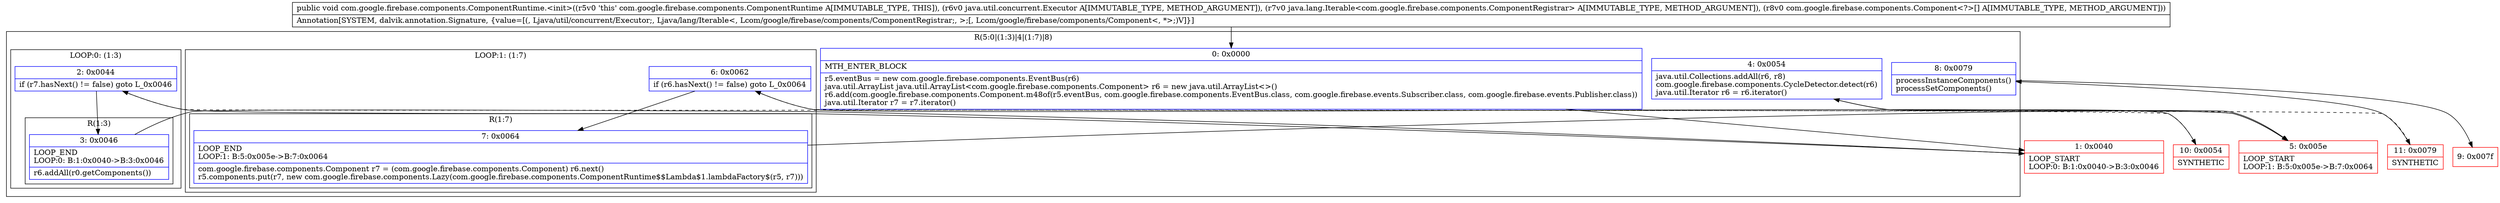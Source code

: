 digraph "CFG forcom.google.firebase.components.ComponentRuntime.\<init\>(Ljava\/util\/concurrent\/Executor;Ljava\/lang\/Iterable;[Lcom\/google\/firebase\/components\/Component;)V" {
subgraph cluster_Region_2101359356 {
label = "R(5:0|(1:3)|4|(1:7)|8)";
node [shape=record,color=blue];
Node_0 [shape=record,label="{0\:\ 0x0000|MTH_ENTER_BLOCK\l|r5.eventBus = new com.google.firebase.components.EventBus(r6)\ljava.util.ArrayList java.util.ArrayList\<com.google.firebase.components.Component\> r6 = new java.util.ArrayList\<\>()\lr6.add(com.google.firebase.components.Component.m48of(r5.eventBus, com.google.firebase.components.EventBus.class, com.google.firebase.events.Subscriber.class, com.google.firebase.events.Publisher.class))\ljava.util.Iterator r7 = r7.iterator()\l}"];
subgraph cluster_LoopRegion_1974889500 {
label = "LOOP:0: (1:3)";
node [shape=record,color=blue];
Node_2 [shape=record,label="{2\:\ 0x0044|if (r7.hasNext() != false) goto L_0x0046\l}"];
subgraph cluster_Region_771011129 {
label = "R(1:3)";
node [shape=record,color=blue];
Node_3 [shape=record,label="{3\:\ 0x0046|LOOP_END\lLOOP:0: B:1:0x0040\-\>B:3:0x0046\l|r6.addAll(r0.getComponents())\l}"];
}
}
Node_4 [shape=record,label="{4\:\ 0x0054|java.util.Collections.addAll(r6, r8)\lcom.google.firebase.components.CycleDetector.detect(r6)\ljava.util.Iterator r6 = r6.iterator()\l}"];
subgraph cluster_LoopRegion_679884256 {
label = "LOOP:1: (1:7)";
node [shape=record,color=blue];
Node_6 [shape=record,label="{6\:\ 0x0062|if (r6.hasNext() != false) goto L_0x0064\l}"];
subgraph cluster_Region_677738656 {
label = "R(1:7)";
node [shape=record,color=blue];
Node_7 [shape=record,label="{7\:\ 0x0064|LOOP_END\lLOOP:1: B:5:0x005e\-\>B:7:0x0064\l|com.google.firebase.components.Component r7 = (com.google.firebase.components.Component) r6.next()\lr5.components.put(r7, new com.google.firebase.components.Lazy(com.google.firebase.components.ComponentRuntime$$Lambda$1.lambdaFactory$(r5, r7)))\l}"];
}
}
Node_8 [shape=record,label="{8\:\ 0x0079|processInstanceComponents()\lprocessSetComponents()\l}"];
}
Node_1 [shape=record,color=red,label="{1\:\ 0x0040|LOOP_START\lLOOP:0: B:1:0x0040\-\>B:3:0x0046\l}"];
Node_5 [shape=record,color=red,label="{5\:\ 0x005e|LOOP_START\lLOOP:1: B:5:0x005e\-\>B:7:0x0064\l}"];
Node_9 [shape=record,color=red,label="{9\:\ 0x007f}"];
Node_10 [shape=record,color=red,label="{10\:\ 0x0054|SYNTHETIC\l}"];
Node_11 [shape=record,color=red,label="{11\:\ 0x0079|SYNTHETIC\l}"];
MethodNode[shape=record,label="{public void com.google.firebase.components.ComponentRuntime.\<init\>((r5v0 'this' com.google.firebase.components.ComponentRuntime A[IMMUTABLE_TYPE, THIS]), (r6v0 java.util.concurrent.Executor A[IMMUTABLE_TYPE, METHOD_ARGUMENT]), (r7v0 java.lang.Iterable\<com.google.firebase.components.ComponentRegistrar\> A[IMMUTABLE_TYPE, METHOD_ARGUMENT]), (r8v0 com.google.firebase.components.Component\<?\>[] A[IMMUTABLE_TYPE, METHOD_ARGUMENT]))  | Annotation[SYSTEM, dalvik.annotation.Signature, \{value=[(, Ljava\/util\/concurrent\/Executor;, Ljava\/lang\/Iterable\<, Lcom\/google\/firebase\/components\/ComponentRegistrar;, \>;[, Lcom\/google\/firebase\/components\/Component\<, *\>;)V]\}]\l}"];
MethodNode -> Node_0;
Node_0 -> Node_1;
Node_2 -> Node_3;
Node_2 -> Node_10[style=dashed];
Node_3 -> Node_1;
Node_4 -> Node_5;
Node_6 -> Node_7;
Node_6 -> Node_11[style=dashed];
Node_7 -> Node_5;
Node_8 -> Node_9;
Node_1 -> Node_2;
Node_5 -> Node_6;
Node_10 -> Node_4;
Node_11 -> Node_8;
}

